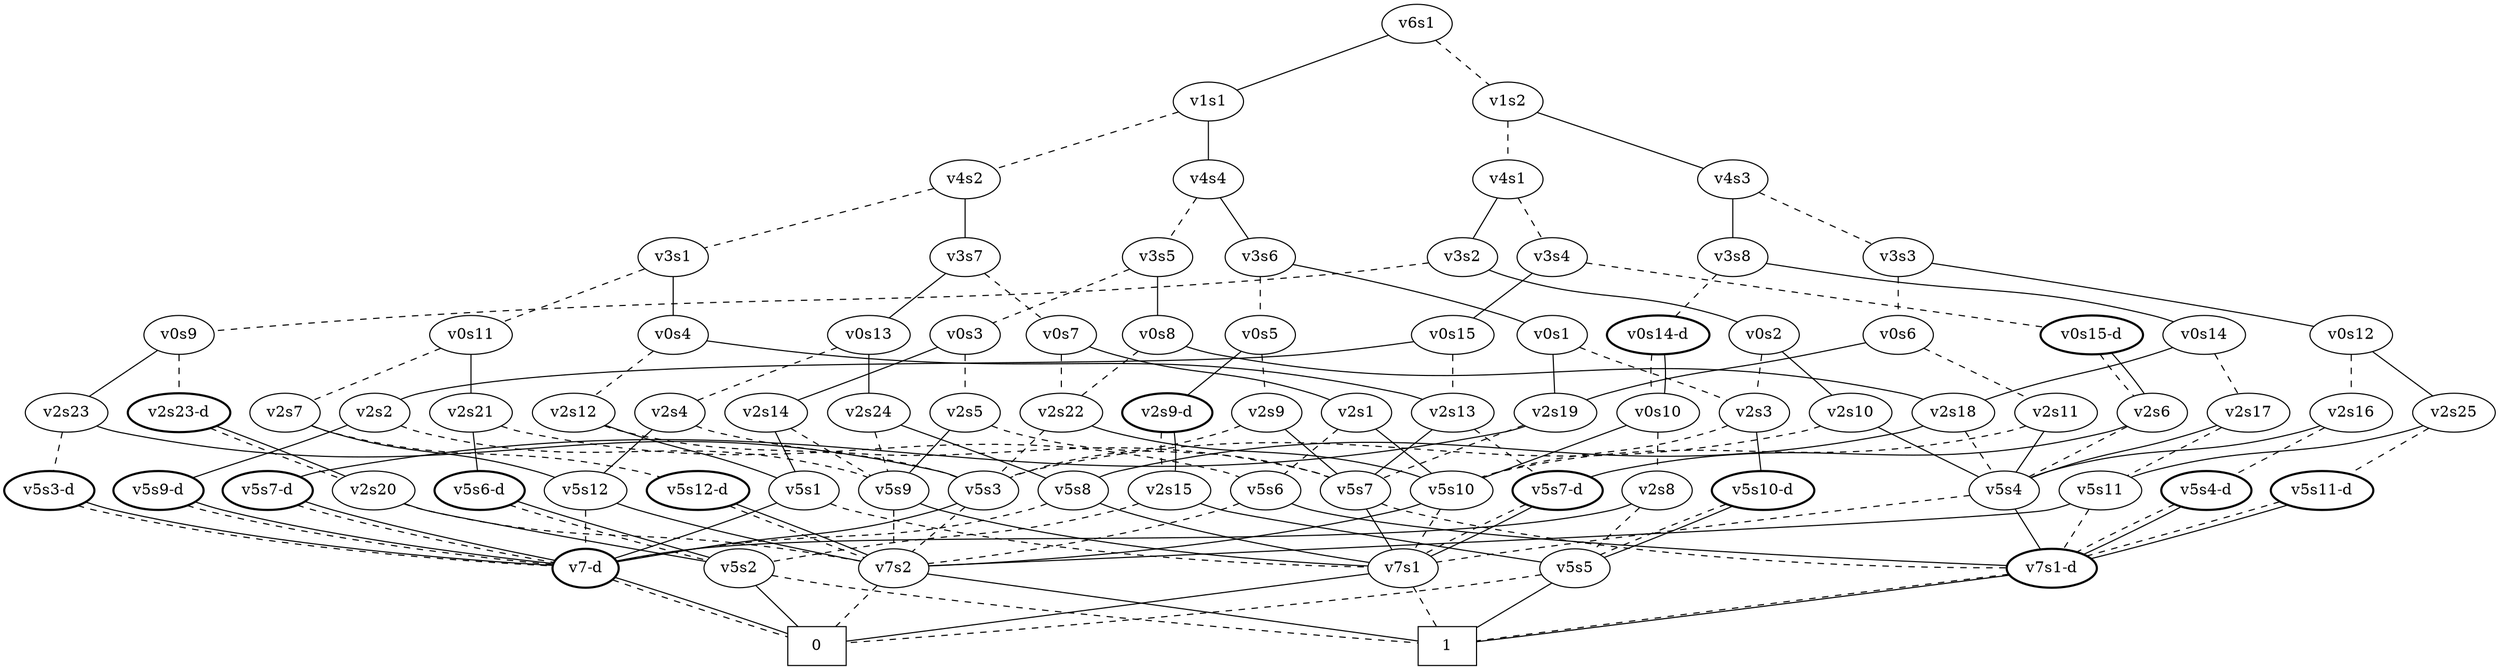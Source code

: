 graph BDD_Tree {
	 node1 [label="v6s1"];
	 node2 [label="v1s1"];
	 node1 -- node2 [style=solid];
	 node257 [label="v1s2"];
	 node1 -- node257 [style=dashed];
	 node3 [label="v4s4"];
	 node2 -- node3 [style=solid];
	 node130 [label="v4s2"];
	 node2 -- node130 [style=dashed];
	 node4 [label="v3s6"];
	 node3 -- node4 [style=solid];
	 node67 [label="v3s5"];
	 node3 -- node67 [style=dashed];
	 node5 [label="v0s1"];
	 node4 -- node5 [style=solid];
	 node36 [label="v0s5"];
	 node4 -- node36 [style=dashed];
	 node355 [label="v2s19"];
	 node5 -- node355 [style=solid];
	 node403 [label="v2s3"];
	 node5 -- node403 [style=dashed];
	 node356 [label="v5s7-d",style=bold];
	 node355 -- node356 [style=solid];
	 node467 [label="v5s7"];
	 node355 -- node467 [style=dashed];
	 node456 [label="v7-d",style=bold];
	 node356 -- node456 [style=dashed];
	 node356 -- node456 [style=solid];
	 node510 [label="0",shape=box];
	 node456 -- node510 [style=dashed];
	 node456 -- node510 [style=solid];
	 node509 [label="v7s1"];
	 node467 -- node509 [style=solid];
	 node506 [label="v7s1-d",style=bold];
	 node467 -- node506 [style=dashed];
	 node510 [label="0",shape=box];
	 node509 -- node510 [style=solid];
	 node511 [label="1",shape=box];
	 node509 -- node511 [style=dashed];
	 node511 [label="1",shape=box];
	 node506 -- node511 [style=dashed];
	 node506 -- node511 [style=solid];
	 node404 [label="v5s10-d",style=bold];
	 node403 -- node404 [style=solid];
	 node411 [label="v5s10"];
	 node403 -- node411 [style=dashed];
	 node408 [label="v5s5"];
	 node404 -- node408 [style=dashed];
	 node404 -- node408 [style=solid];
	 node511 [label="1",shape=box];
	 node408 -- node511 [style=solid];
	 node510 [label="0",shape=box];
	 node408 -- node510 [style=dashed];
	 node463 [label="v7s2"];
	 node411 -- node463 [style=solid];
	 node509 [label="v7s1"];
	 node411 -- node509 [style=dashed];
	 node511 [label="1",shape=box];
	 node463 -- node511 [style=solid];
	 node510 [label="0",shape=box];
	 node463 -- node510 [style=dashed];
	 node37 [label="v2s9-d",style=bold];
	 node36 -- node37 [style=solid];
	 node52 [label="v2s9"];
	 node36 -- node52 [style=dashed];
	 node45 [label="v2s15"];
	 node37 -- node45 [style=dashed];
	 node37 -- node45 [style=solid];
	 node408 [label="v5s5"];
	 node45 -- node408 [style=solid];
	 node443 [label="v5s2"];
	 node45 -- node443 [style=dashed];
	 node510 [label="0",shape=box];
	 node443 -- node510 [style=solid];
	 node511 [label="1",shape=box];
	 node443 -- node511 [style=dashed];
	 node467 [label="v5s7"];
	 node52 -- node467 [style=solid];
	 node420 [label="v5s3"];
	 node52 -- node420 [style=dashed];
	 node456 [label="v7-d",style=bold];
	 node420 -- node456 [style=solid];
	 node463 [label="v7s2"];
	 node420 -- node463 [style=dashed];
	 node68 [label="v0s8"];
	 node67 -- node68 [style=solid];
	 node99 [label="v0s3"];
	 node67 -- node99 [style=dashed];
	 node261 [label="v2s18"];
	 node68 -- node261 [style=solid];
	 node179 [label="v2s22"];
	 node68 -- node179 [style=dashed];
	 node262 [label="v5s8"];
	 node261 -- node262 [style=solid];
	 node505 [label="v5s4"];
	 node261 -- node505 [style=dashed];
	 node509 [label="v7s1"];
	 node262 -- node509 [style=solid];
	 node456 [label="v7-d",style=bold];
	 node262 -- node456 [style=dashed];
	 node506 [label="v7s1-d",style=bold];
	 node505 -- node506 [style=solid];
	 node509 [label="v7s1"];
	 node505 -- node509 [style=dashed];
	 node411 [label="v5s10"];
	 node179 -- node411 [style=solid];
	 node420 [label="v5s3"];
	 node179 -- node420 [style=dashed];
	 node100 [label="v2s14"];
	 node99 -- node100 [style=solid];
	 node115 [label="v2s5"];
	 node99 -- node115 [style=dashed];
	 node212 [label="v5s1"];
	 node100 -- node212 [style=solid];
	 node459 [label="v5s9"];
	 node100 -- node459 [style=dashed];
	 node456 [label="v7-d",style=bold];
	 node212 -- node456 [style=solid];
	 node509 [label="v7s1"];
	 node212 -- node509 [style=dashed];
	 node509 [label="v7s1"];
	 node459 -- node509 [style=solid];
	 node463 [label="v7s2"];
	 node459 -- node463 [style=dashed];
	 node459 [label="v5s9"];
	 node115 -- node459 [style=solid];
	 node467 [label="v5s7"];
	 node115 -- node467 [style=dashed];
	 node131 [label="v3s7"];
	 node130 -- node131 [style=solid];
	 node194 [label="v3s1"];
	 node130 -- node194 [style=dashed];
	 node132 [label="v0s13"];
	 node131 -- node132 [style=solid];
	 node163 [label="v0s7"];
	 node131 -- node163 [style=dashed];
	 node133 [label="v2s24"];
	 node132 -- node133 [style=solid];
	 node148 [label="v2s4"];
	 node132 -- node148 [style=dashed];
	 node262 [label="v5s8"];
	 node133 -- node262 [style=solid];
	 node459 [label="v5s9"];
	 node133 -- node459 [style=dashed];
	 node243 [label="v5s12"];
	 node148 -- node243 [style=solid];
	 node467 [label="v5s7"];
	 node148 -- node467 [style=dashed];
	 node463 [label="v7s2"];
	 node243 -- node463 [style=solid];
	 node456 [label="v7-d",style=bold];
	 node243 -- node456 [style=dashed];
	 node164 [label="v2s1"];
	 node163 -- node164 [style=solid];
	 node179 [label="v2s22"];
	 node163 -- node179 [style=dashed];
	 node411 [label="v5s10"];
	 node164 -- node411 [style=solid];
	 node235 [label="v5s6"];
	 node164 -- node235 [style=dashed];
	 node506 [label="v7s1-d",style=bold];
	 node235 -- node506 [style=solid];
	 node463 [label="v7s2"];
	 node235 -- node463 [style=dashed];
	 node195 [label="v0s4"];
	 node194 -- node195 [style=solid];
	 node226 [label="v0s11"];
	 node194 -- node226 [style=dashed];
	 node466 [label="v2s13"];
	 node195 -- node466 [style=solid];
	 node211 [label="v2s12"];
	 node195 -- node211 [style=dashed];
	 node467 [label="v5s7"];
	 node466 -- node467 [style=solid];
	 node498 [label="v5s7-d",style=bold];
	 node466 -- node498 [style=dashed];
	 node509 [label="v7s1"];
	 node498 -- node509 [style=dashed];
	 node498 -- node509 [style=solid];
	 node212 [label="v5s1"];
	 node211 -- node212 [style=solid];
	 node420 [label="v5s3"];
	 node211 -- node420 [style=dashed];
	 node227 [label="v2s21"];
	 node226 -- node227 [style=solid];
	 node242 [label="v2s7"];
	 node226 -- node242 [style=dashed];
	 node228 [label="v5s6-d",style=bold];
	 node227 -- node228 [style=solid];
	 node235 [label="v5s6"];
	 node227 -- node235 [style=dashed];
	 node443 [label="v5s2"];
	 node228 -- node443 [style=dashed];
	 node228 -- node443 [style=solid];
	 node243 [label="v5s12"];
	 node242 -- node243 [style=solid];
	 node250 [label="v5s12-d",style=bold];
	 node242 -- node250 [style=dashed];
	 node463 [label="v7s2"];
	 node250 -- node463 [style=dashed];
	 node250 -- node463 [style=solid];
	 node258 [label="v4s3"];
	 node257 -- node258 [style=solid];
	 node385 [label="v4s1"];
	 node257 -- node385 [style=dashed];
	 node259 [label="v3s8"];
	 node258 -- node259 [style=solid];
	 node322 [label="v3s3"];
	 node258 -- node322 [style=dashed];
	 node260 [label="v0s14"];
	 node259 -- node260 [style=solid];
	 node291 [label="v0s14-d",style=bold];
	 node259 -- node291 [style=dashed];
	 node261 [label="v2s18"];
	 node260 -- node261 [style=solid];
	 node276 [label="v2s17"];
	 node260 -- node276 [style=dashed];
	 node505 [label="v5s4"];
	 node276 -- node505 [style=solid];
	 node325 [label="v5s11"];
	 node276 -- node325 [style=dashed];
	 node463 [label="v7s2"];
	 node325 -- node463 [style=solid];
	 node506 [label="v7s1-d",style=bold];
	 node325 -- node506 [style=dashed];
	 node307 [label="v0s10"];
	 node291 -- node307 [style=dashed];
	 node291 -- node307 [style=solid];
	 node411 [label="v5s10"];
	 node307 -- node411 [style=solid];
	 node315 [label="v2s8"];
	 node307 -- node315 [style=dashed];
	 node456 [label="v7-d",style=bold];
	 node315 -- node456 [style=solid];
	 node408 [label="v5s5"];
	 node315 -- node408 [style=dashed];
	 node323 [label="v0s12"];
	 node322 -- node323 [style=solid];
	 node354 [label="v0s6"];
	 node322 -- node354 [style=dashed];
	 node324 [label="v2s25"];
	 node323 -- node324 [style=solid];
	 node339 [label="v2s16"];
	 node323 -- node339 [style=dashed];
	 node325 [label="v5s11"];
	 node324 -- node325 [style=solid];
	 node332 [label="v5s11-d",style=bold];
	 node324 -- node332 [style=dashed];
	 node506 [label="v7s1-d",style=bold];
	 node332 -- node506 [style=dashed];
	 node332 -- node506 [style=solid];
	 node505 [label="v5s4"];
	 node339 -- node505 [style=solid];
	 node347 [label="v5s4-d",style=bold];
	 node339 -- node347 [style=dashed];
	 node506 [label="v7s1-d",style=bold];
	 node347 -- node506 [style=dashed];
	 node347 -- node506 [style=solid];
	 node355 [label="v2s19"];
	 node354 -- node355 [style=solid];
	 node370 [label="v2s11"];
	 node354 -- node370 [style=dashed];
	 node505 [label="v5s4"];
	 node370 -- node505 [style=solid];
	 node411 [label="v5s10"];
	 node370 -- node411 [style=dashed];
	 node386 [label="v3s2"];
	 node385 -- node386 [style=solid];
	 node449 [label="v3s4"];
	 node385 -- node449 [style=dashed];
	 node387 [label="v0s2"];
	 node386 -- node387 [style=solid];
	 node418 [label="v0s9"];
	 node386 -- node418 [style=dashed];
	 node388 [label="v2s10"];
	 node387 -- node388 [style=solid];
	 node403 [label="v2s3"];
	 node387 -- node403 [style=dashed];
	 node505 [label="v5s4"];
	 node388 -- node505 [style=solid];
	 node420 [label="v5s3"];
	 node388 -- node420 [style=dashed];
	 node419 [label="v2s23"];
	 node418 -- node419 [style=solid];
	 node434 [label="v2s23-d",style=bold];
	 node418 -- node434 [style=dashed];
	 node420 [label="v5s3"];
	 node419 -- node420 [style=solid];
	 node427 [label="v5s3-d",style=bold];
	 node419 -- node427 [style=dashed];
	 node456 [label="v7-d",style=bold];
	 node427 -- node456 [style=dashed];
	 node427 -- node456 [style=solid];
	 node442 [label="v2s20"];
	 node434 -- node442 [style=dashed];
	 node434 -- node442 [style=solid];
	 node443 [label="v5s2"];
	 node442 -- node443 [style=solid];
	 node463 [label="v7s2"];
	 node442 -- node463 [style=dashed];
	 node450 [label="v0s15"];
	 node449 -- node450 [style=solid];
	 node481 [label="v0s15-d",style=bold];
	 node449 -- node481 [style=dashed];
	 node451 [label="v2s2"];
	 node450 -- node451 [style=solid];
	 node466 [label="v2s13"];
	 node450 -- node466 [style=dashed];
	 node452 [label="v5s9-d",style=bold];
	 node451 -- node452 [style=solid];
	 node459 [label="v5s9"];
	 node451 -- node459 [style=dashed];
	 node456 [label="v7-d",style=bold];
	 node452 -- node456 [style=dashed];
	 node452 -- node456 [style=solid];
	 node497 [label="v2s6"];
	 node481 -- node497 [style=dashed];
	 node481 -- node497 [style=solid];
	 node498 [label="v5s7-d",style=bold];
	 node497 -- node498 [style=solid];
	 node505 [label="v5s4"];
	 node497 -- node505 [style=dashed];
}
